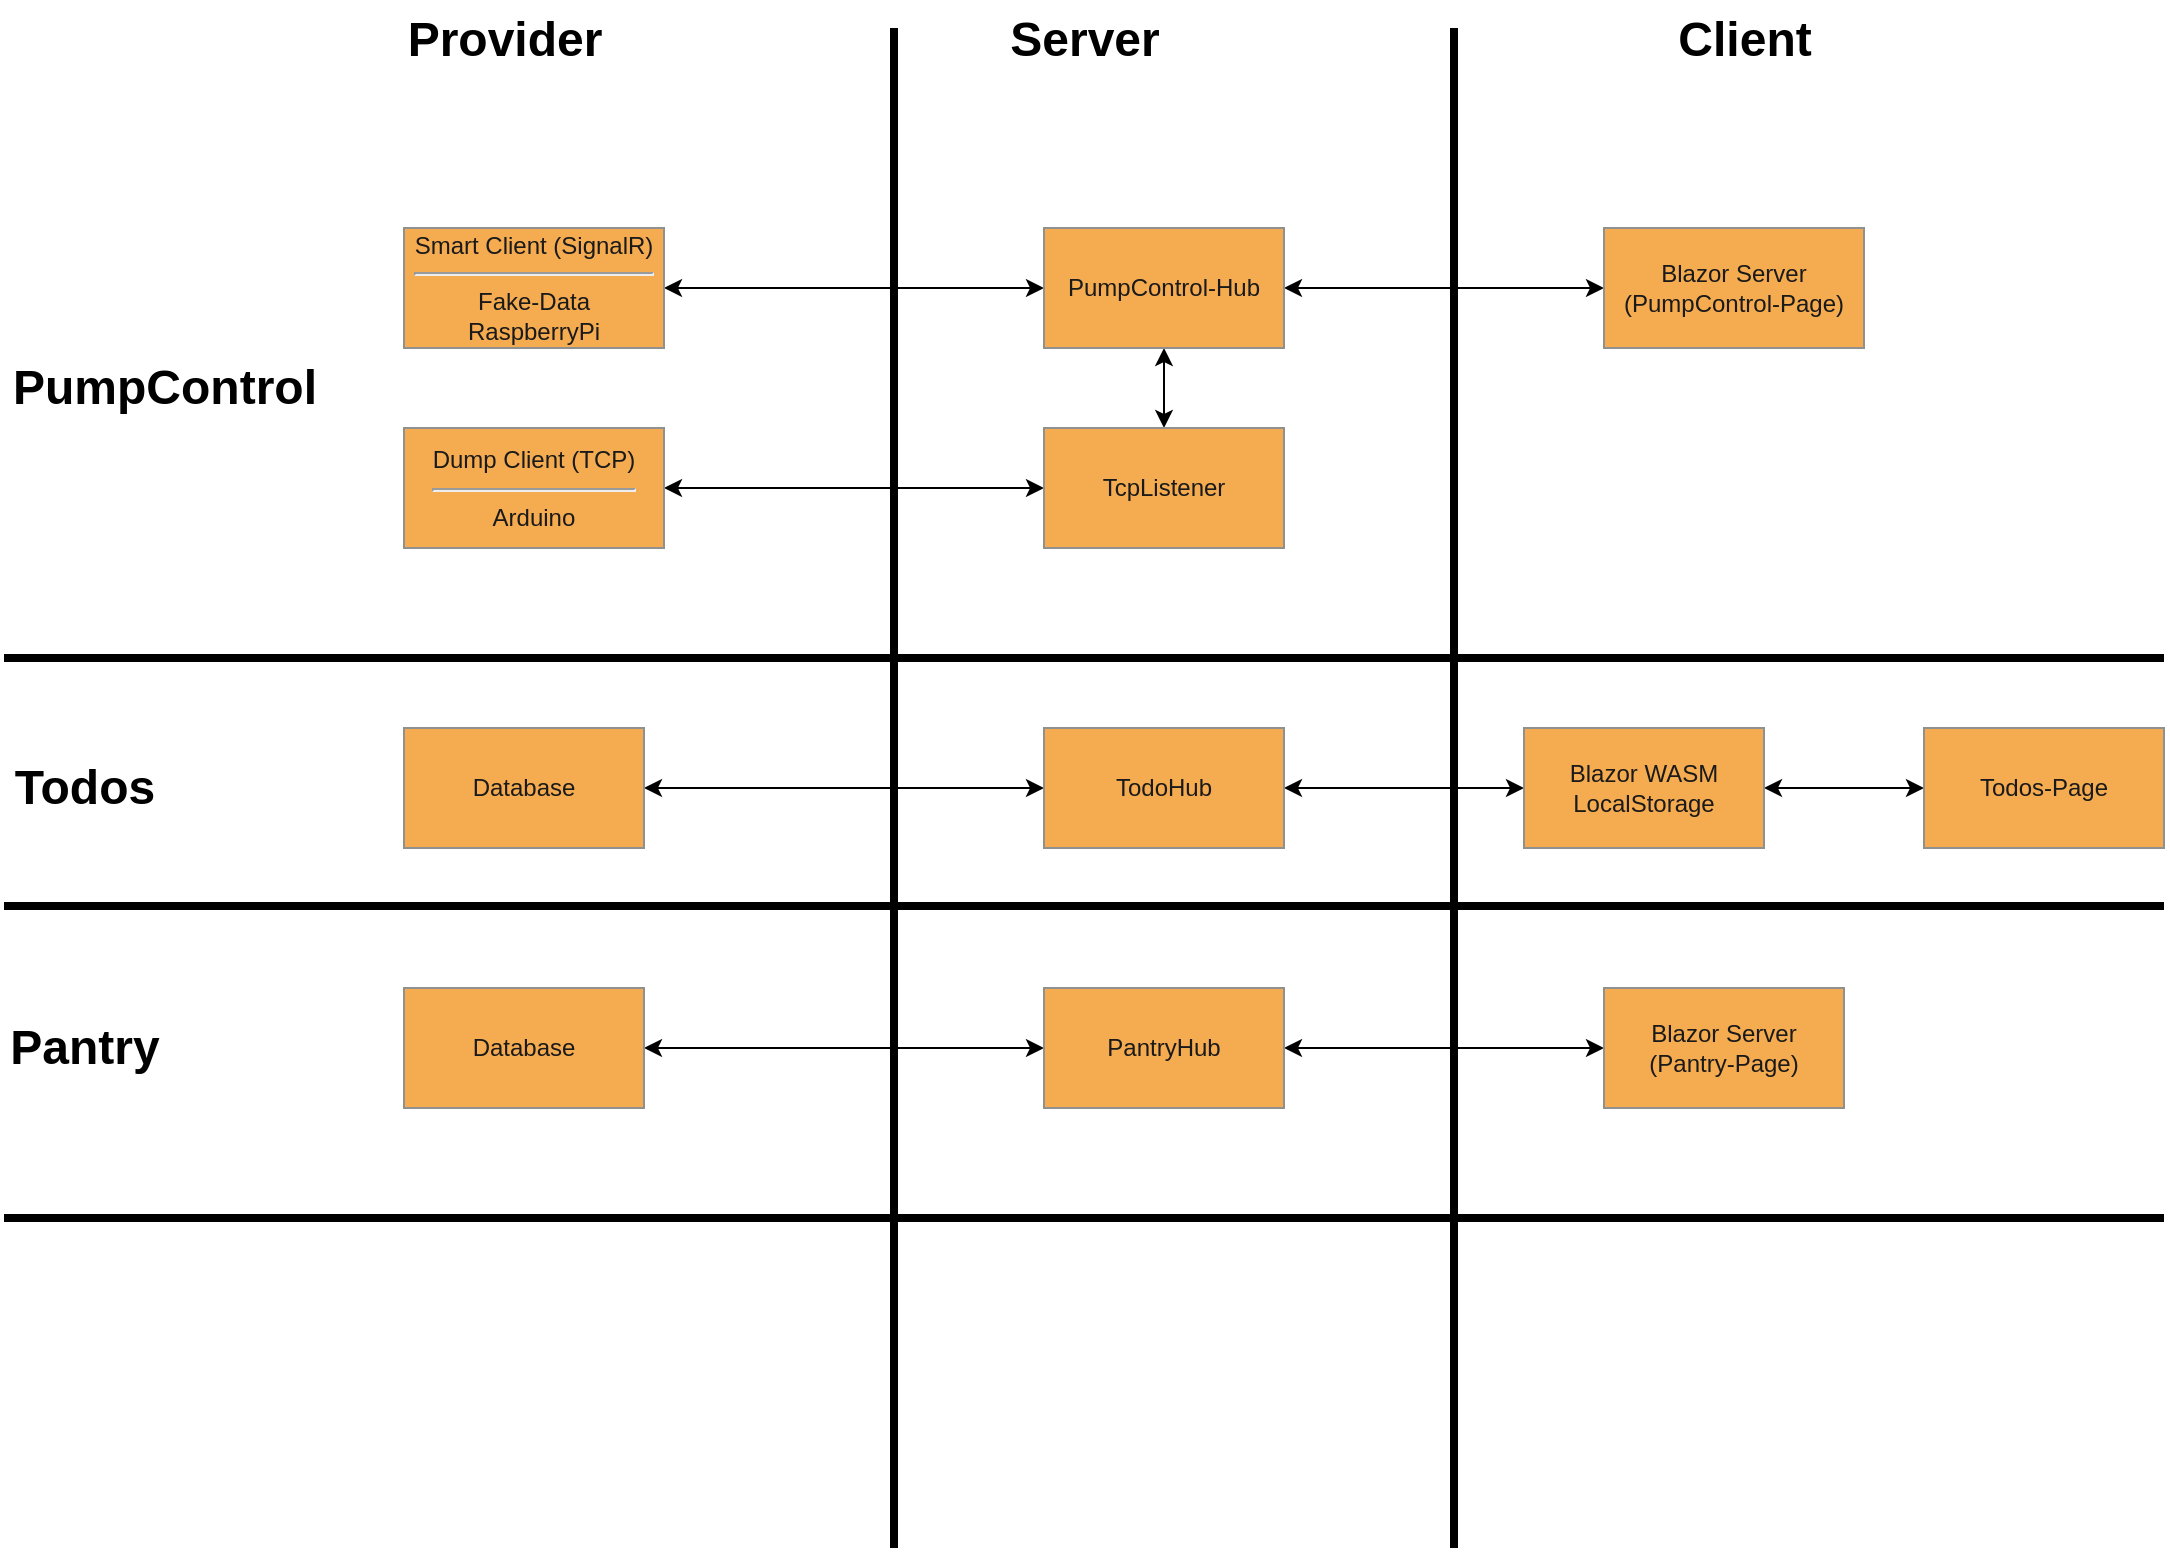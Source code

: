 <mxfile version="14.7.4" type="embed"><diagram id="6S-CpnNjieM1FnQHdhQr" name="Page-1"><mxGraphModel dx="1656" dy="1080" grid="1" gridSize="10" guides="1" tooltips="1" connect="1" arrows="1" fold="1" page="1" pageScale="1" pageWidth="1169" pageHeight="827" background="none" math="0" shadow="0"><root><mxCell id="0"/><mxCell id="1" parent="0"/><mxCell id="3uPyM4dLJkamjNfrwiah-6" value="" style="line;strokeWidth=4;direction=south;html=1;perimeter=backbonePerimeter;points=[];outlineConnect=0;" parent="1" vertex="1"><mxGeometry x="760" y="40" width="10" height="760" as="geometry"/></mxCell><mxCell id="3uPyM4dLJkamjNfrwiah-5" value="" style="line;strokeWidth=4;direction=south;html=1;perimeter=backbonePerimeter;points=[];outlineConnect=0;" parent="1" vertex="1"><mxGeometry x="480" y="40" width="10" height="760" as="geometry"/></mxCell><mxCell id="24" style="edgeStyle=orthogonalEdgeStyle;rounded=0;orthogonalLoop=1;jettySize=auto;html=1;entryX=0;entryY=0.5;entryDx=0;entryDy=0;exitX=1;exitY=0.5;exitDx=0;exitDy=0;startArrow=classic;startFill=1;" edge="1" parent="1" source="lvuvdrBWyZiA24m6l7V2-1" target="lvuvdrBWyZiA24m6l7V2-2"><mxGeometry relative="1" as="geometry"><Array as="points"><mxPoint x="500" y="170"/><mxPoint x="500" y="170"/></Array></mxGeometry></mxCell><mxCell id="lvuvdrBWyZiA24m6l7V2-1" value="&lt;div&gt;Smart Client (SignalR)&lt;/div&gt;&lt;div&gt;&lt;hr&gt;&lt;/div&gt;&lt;div&gt;Fake-Data&lt;/div&gt;&lt;div&gt;RaspberryPi&lt;/div&gt;" style="rounded=0;whiteSpace=wrap;html=1;fillColor=#F5AB50;strokeColor=#909090;fontColor=#1A1A1A;" parent="1" vertex="1"><mxGeometry x="240" y="140" width="130" height="60" as="geometry"/></mxCell><mxCell id="16" style="edgeStyle=orthogonalEdgeStyle;rounded=0;orthogonalLoop=1;jettySize=auto;html=1;entryX=0.5;entryY=0;entryDx=0;entryDy=0;startArrow=classic;startFill=1;" parent="1" source="lvuvdrBWyZiA24m6l7V2-2" target="aUC-sAqKPHOMLerEOEC_-3" edge="1"><mxGeometry relative="1" as="geometry"><mxPoint x="674" y="354" as="targetPoint"/></mxGeometry></mxCell><mxCell id="26" style="edgeStyle=orthogonalEdgeStyle;rounded=0;orthogonalLoop=1;jettySize=auto;html=1;entryX=0;entryY=0.5;entryDx=0;entryDy=0;startArrow=classic;startFill=1;" edge="1" parent="1" source="lvuvdrBWyZiA24m6l7V2-2" target="POxlMTt3T_DVdTNcK8oy-4"><mxGeometry relative="1" as="geometry"/></mxCell><mxCell id="lvuvdrBWyZiA24m6l7V2-2" value="&lt;div&gt;PumpControl-Hub&lt;/div&gt;" style="rounded=0;whiteSpace=wrap;html=1;fillColor=#F5AB50;strokeColor=#909090;fontColor=#1A1A1A;" parent="1" vertex="1"><mxGeometry x="560" y="140" width="120" height="60" as="geometry"/></mxCell><mxCell id="3uPyM4dLJkamjNfrwiah-11" style="edgeStyle=orthogonalEdgeStyle;rounded=0;orthogonalLoop=1;jettySize=auto;html=1;entryX=0;entryY=0.5;entryDx=0;entryDy=0;startArrow=classic;startFill=1;" parent="1" source="lvuvdrBWyZiA24m6l7V2-7" target="3uPyM4dLJkamjNfrwiah-10" edge="1"><mxGeometry relative="1" as="geometry"/></mxCell><mxCell id="3uPyM4dLJkamjNfrwiah-14" style="edgeStyle=orthogonalEdgeStyle;rounded=0;orthogonalLoop=1;jettySize=auto;html=1;entryX=1;entryY=0.5;entryDx=0;entryDy=0;startArrow=classic;startFill=1;" parent="1" source="lvuvdrBWyZiA24m6l7V2-7" target="3uPyM4dLJkamjNfrwiah-12" edge="1"><mxGeometry relative="1" as="geometry"/></mxCell><mxCell id="lvuvdrBWyZiA24m6l7V2-7" value="&lt;div&gt;Blazor WASM&lt;/div&gt;&lt;div&gt;LocalStorage&lt;/div&gt;" style="rounded=0;whiteSpace=wrap;html=1;fillColor=#F5AB50;strokeColor=#909090;fontColor=#1A1A1A;" parent="1" vertex="1"><mxGeometry x="800" y="390" width="120" height="60" as="geometry"/></mxCell><mxCell id="21" style="edgeStyle=orthogonalEdgeStyle;rounded=0;orthogonalLoop=1;jettySize=auto;html=1;startArrow=classic;startFill=1;" parent="1" source="aUC-sAqKPHOMLerEOEC_-2" target="aUC-sAqKPHOMLerEOEC_-3" edge="1"><mxGeometry relative="1" as="geometry"/></mxCell><mxCell id="aUC-sAqKPHOMLerEOEC_-2" value="Dump Client (TCP)&lt;br&gt;&lt;hr&gt;Arduino" style="rounded=0;whiteSpace=wrap;html=1;fillColor=#F5AB50;strokeColor=#909090;fontColor=#1A1A1A;" parent="1" vertex="1"><mxGeometry x="240" y="240" width="130" height="60" as="geometry"/></mxCell><mxCell id="aUC-sAqKPHOMLerEOEC_-3" value="TcpListener" style="rounded=0;whiteSpace=wrap;html=1;fillColor=#F5AB50;strokeColor=#909090;fontColor=#1A1A1A;" parent="1" vertex="1"><mxGeometry x="560" y="240" width="120" height="60" as="geometry"/></mxCell><mxCell id="d6hwshYgIRkwfRydFrzc-7" value="Provider" style="text;html=1;fontSize=24;fontStyle=1;verticalAlign=middle;align=center;" parent="1" vertex="1"><mxGeometry x="240" y="26" width="100" height="40" as="geometry"/></mxCell><mxCell id="POxlMTt3T_DVdTNcK8oy-1" value="Server" style="text;html=1;fontSize=24;fontStyle=1;verticalAlign=middle;align=center;" parent="1" vertex="1"><mxGeometry x="530" y="26" width="100" height="40" as="geometry"/></mxCell><mxCell id="POxlMTt3T_DVdTNcK8oy-2" value="Client" style="text;html=1;fontSize=24;fontStyle=1;verticalAlign=middle;align=center;" parent="1" vertex="1"><mxGeometry x="860" y="26" width="100" height="40" as="geometry"/></mxCell><mxCell id="POxlMTt3T_DVdTNcK8oy-4" value="&lt;div&gt;Blazor Server&lt;/div&gt;&lt;div&gt;(PumpControl-Page)&lt;/div&gt;" style="rounded=0;whiteSpace=wrap;html=1;fillColor=#F5AB50;strokeColor=#909090;fontColor=#1A1A1A;" parent="1" vertex="1"><mxGeometry x="840" y="140" width="130" height="60" as="geometry"/></mxCell><mxCell id="3uPyM4dLJkamjNfrwiah-16" style="edgeStyle=orthogonalEdgeStyle;rounded=0;orthogonalLoop=1;jettySize=auto;html=1;entryX=0;entryY=0.5;entryDx=0;entryDy=0;startArrow=classic;startFill=1;" parent="1" source="POxlMTt3T_DVdTNcK8oy-8" target="3uPyM4dLJkamjNfrwiah-12" edge="1"><mxGeometry relative="1" as="geometry"/></mxCell><mxCell id="POxlMTt3T_DVdTNcK8oy-8" value="Database" style="rounded=0;whiteSpace=wrap;html=1;fillColor=#F5AB50;strokeColor=#909090;fontColor=#1A1A1A;" parent="1" vertex="1"><mxGeometry x="240" y="390" width="120" height="60" as="geometry"/></mxCell><mxCell id="3uPyM4dLJkamjNfrwiah-3" value="PumpControl" style="text;html=1;fontSize=24;fontStyle=1;verticalAlign=middle;align=center;" parent="1" vertex="1"><mxGeometry x="40" y="200" width="160" height="40" as="geometry"/></mxCell><mxCell id="3uPyM4dLJkamjNfrwiah-4" value="" style="line;strokeWidth=4;html=1;perimeter=backbonePerimeter;points=[];outlineConnect=0;" parent="1" vertex="1"><mxGeometry x="40" y="350" width="1080" height="10" as="geometry"/></mxCell><mxCell id="3uPyM4dLJkamjNfrwiah-7" value="" style="line;strokeWidth=4;html=1;perimeter=backbonePerimeter;points=[];outlineConnect=0;" parent="1" vertex="1"><mxGeometry x="40" y="474" width="1080" height="10" as="geometry"/></mxCell><mxCell id="3uPyM4dLJkamjNfrwiah-8" value="Todos" style="text;html=1;fontSize=24;fontStyle=1;verticalAlign=middle;align=center;" parent="1" vertex="1"><mxGeometry x="40" y="400" width="80" height="40" as="geometry"/></mxCell><mxCell id="3uPyM4dLJkamjNfrwiah-10" value="Todos-Page" style="rounded=0;whiteSpace=wrap;html=1;fillColor=#F5AB50;strokeColor=#909090;fontColor=#1A1A1A;" parent="1" vertex="1"><mxGeometry x="1000" y="390" width="120" height="60" as="geometry"/></mxCell><mxCell id="3uPyM4dLJkamjNfrwiah-12" value="&lt;div&gt;TodoHub&lt;/div&gt;" style="rounded=0;whiteSpace=wrap;html=1;fillColor=#F5AB50;strokeColor=#909090;fontColor=#1A1A1A;" parent="1" vertex="1"><mxGeometry x="560" y="390" width="120" height="60" as="geometry"/></mxCell><mxCell id="3uPyM4dLJkamjNfrwiah-17" value="Pantry" style="text;html=1;fontSize=24;fontStyle=1;verticalAlign=middle;align=center;" parent="1" vertex="1"><mxGeometry x="40" y="530" width="80" height="40" as="geometry"/></mxCell><mxCell id="3uPyM4dLJkamjNfrwiah-24" style="edgeStyle=orthogonalEdgeStyle;rounded=0;orthogonalLoop=1;jettySize=auto;html=1;entryX=0;entryY=0.5;entryDx=0;entryDy=0;startArrow=classic;startFill=1;" parent="1" source="3uPyM4dLJkamjNfrwiah-18" target="3uPyM4dLJkamjNfrwiah-19" edge="1"><mxGeometry relative="1" as="geometry"/></mxCell><mxCell id="3uPyM4dLJkamjNfrwiah-18" value="Database" style="rounded=0;whiteSpace=wrap;html=1;fillColor=#F5AB50;strokeColor=#909090;fontColor=#1A1A1A;" parent="1" vertex="1"><mxGeometry x="240" y="520" width="120" height="60" as="geometry"/></mxCell><mxCell id="3uPyM4dLJkamjNfrwiah-23" style="edgeStyle=orthogonalEdgeStyle;rounded=0;orthogonalLoop=1;jettySize=auto;html=1;entryX=0;entryY=0.5;entryDx=0;entryDy=0;startArrow=classic;startFill=1;" parent="1" source="3uPyM4dLJkamjNfrwiah-19" target="3uPyM4dLJkamjNfrwiah-20" edge="1"><mxGeometry relative="1" as="geometry"/></mxCell><mxCell id="3uPyM4dLJkamjNfrwiah-19" value="PantryHub" style="rounded=0;whiteSpace=wrap;html=1;fillColor=#F5AB50;strokeColor=#909090;fontColor=#1A1A1A;" parent="1" vertex="1"><mxGeometry x="560" y="520" width="120" height="60" as="geometry"/></mxCell><mxCell id="3uPyM4dLJkamjNfrwiah-20" value="Blazor Server&lt;br&gt;(Pantry-Page)" style="rounded=0;whiteSpace=wrap;html=1;fillColor=#F5AB50;strokeColor=#909090;fontColor=#1A1A1A;" parent="1" vertex="1"><mxGeometry x="840" y="520" width="120" height="60" as="geometry"/></mxCell><mxCell id="3uPyM4dLJkamjNfrwiah-25" value="" style="line;strokeWidth=4;html=1;perimeter=backbonePerimeter;points=[];outlineConnect=0;" parent="1" vertex="1"><mxGeometry x="40" y="630" width="1080" height="10" as="geometry"/></mxCell></root></mxGraphModel></diagram></mxfile>